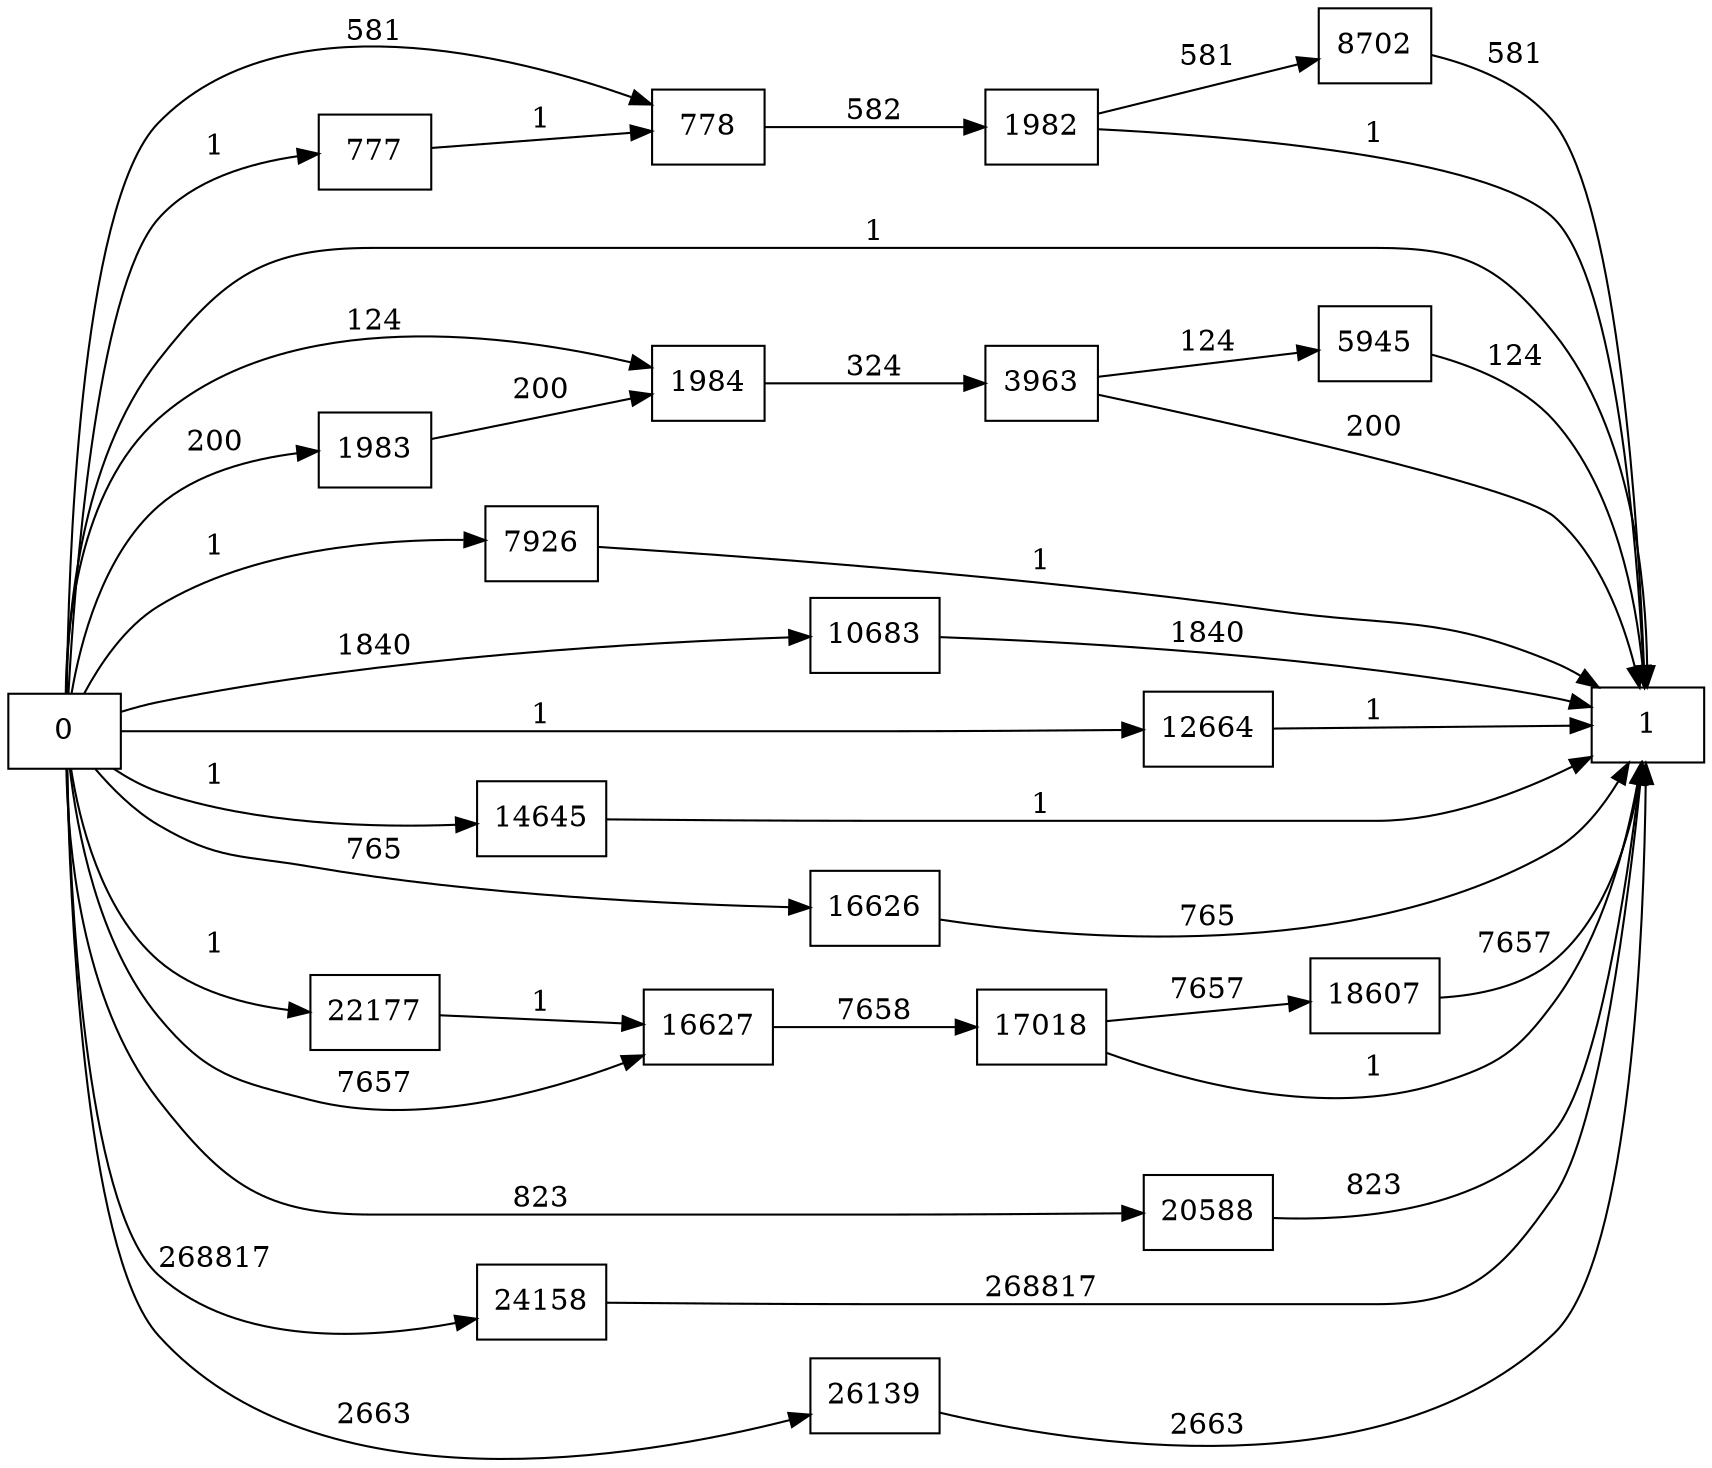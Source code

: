 digraph {
	graph [rankdir=LR]
	node [shape=rectangle]
	777 -> 778 [label=1]
	778 -> 1982 [label=582]
	1982 -> 1 [label=1]
	1982 -> 8702 [label=581]
	1983 -> 1984 [label=200]
	1984 -> 3963 [label=324]
	3963 -> 5945 [label=124]
	3963 -> 1 [label=200]
	5945 -> 1 [label=124]
	7926 -> 1 [label=1]
	8702 -> 1 [label=581]
	10683 -> 1 [label=1840]
	12664 -> 1 [label=1]
	14645 -> 1 [label=1]
	16626 -> 1 [label=765]
	16627 -> 17018 [label=7658]
	17018 -> 1 [label=1]
	17018 -> 18607 [label=7657]
	18607 -> 1 [label=7657]
	20588 -> 1 [label=823]
	22177 -> 16627 [label=1]
	24158 -> 1 [label=268817]
	26139 -> 1 [label=2663]
	0 -> 1983 [label=200]
	0 -> 1984 [label=124]
	0 -> 778 [label=581]
	0 -> 16627 [label=7657]
	0 -> 777 [label=1]
	0 -> 1 [label=1]
	0 -> 7926 [label=1]
	0 -> 10683 [label=1840]
	0 -> 12664 [label=1]
	0 -> 14645 [label=1]
	0 -> 16626 [label=765]
	0 -> 20588 [label=823]
	0 -> 22177 [label=1]
	0 -> 24158 [label=268817]
	0 -> 26139 [label=2663]
}
